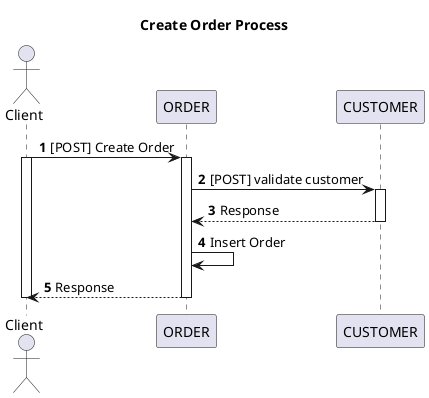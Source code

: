 @startuml
title Create Order Process

autonumber
actor Client as client

client -> ORDER : [POST] Create Order
activate client
activate ORDER
ORDER -> CUSTOMER : [POST] validate customer
activate CUSTOMER
CUSTOMER --> ORDER : Response
deactivate CUSTOMER
ORDER -> ORDER : Insert Order
ORDER --> client : Response
deactivate ORDER
deactivate client
@enduml
